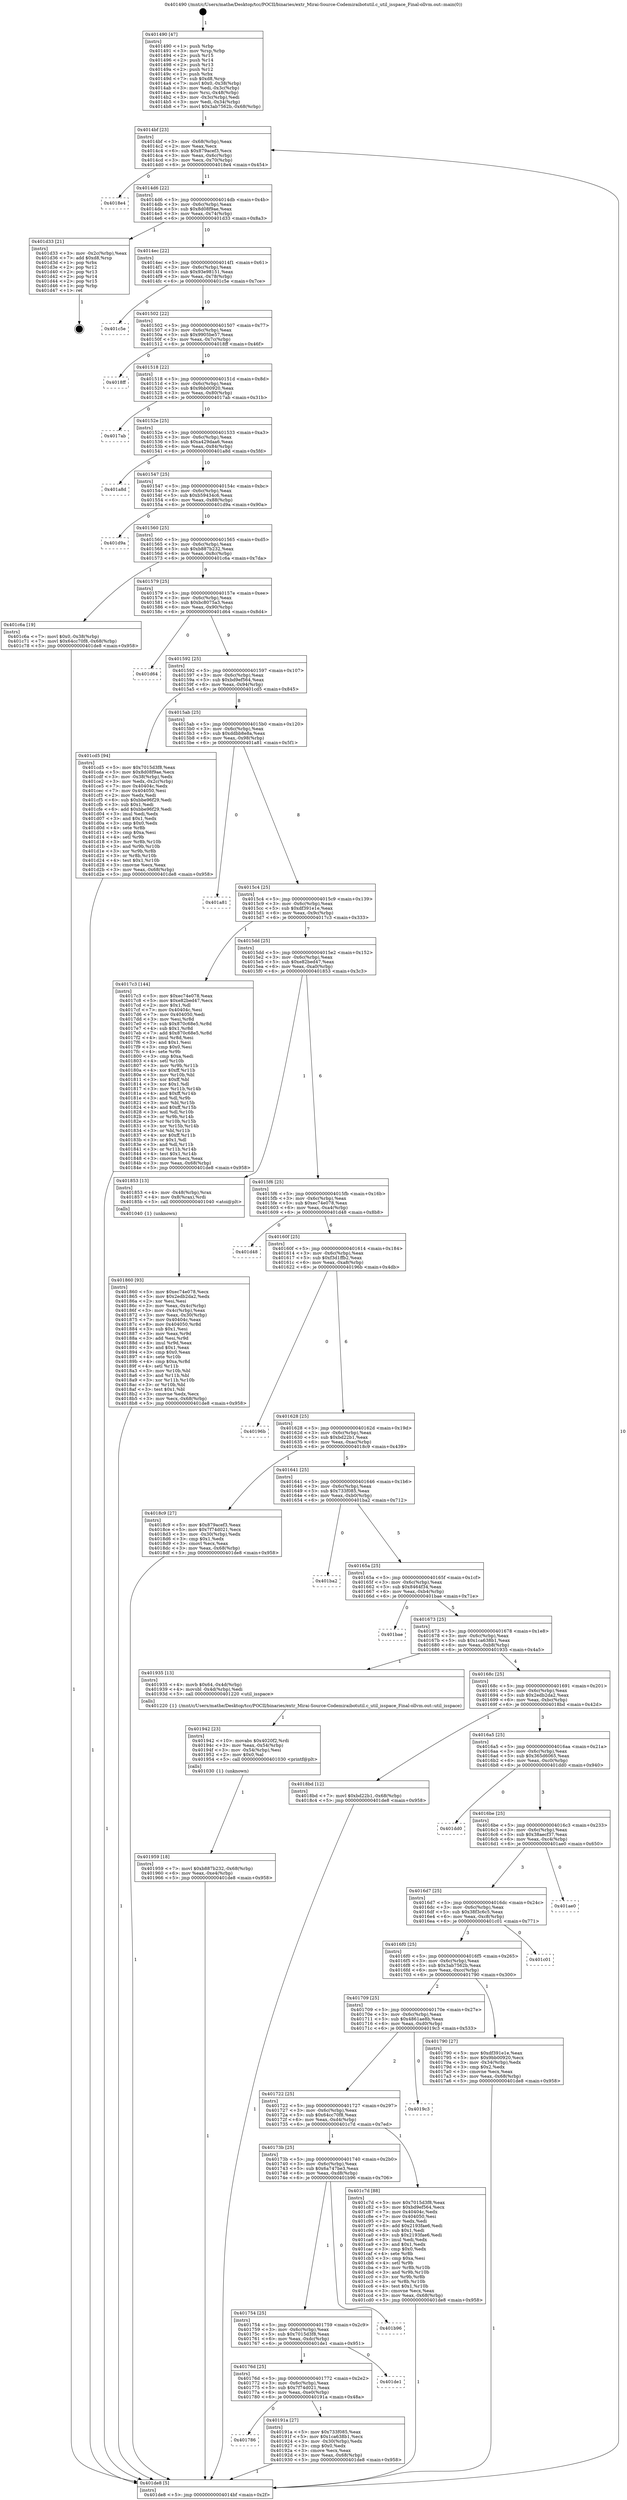 digraph "0x401490" {
  label = "0x401490 (/mnt/c/Users/mathe/Desktop/tcc/POCII/binaries/extr_Mirai-Source-Codemiraibotutil.c_util_isspace_Final-ollvm.out::main(0))"
  labelloc = "t"
  node[shape=record]

  Entry [label="",width=0.3,height=0.3,shape=circle,fillcolor=black,style=filled]
  "0x4014bf" [label="{
     0x4014bf [23]\l
     | [instrs]\l
     &nbsp;&nbsp;0x4014bf \<+3\>: mov -0x68(%rbp),%eax\l
     &nbsp;&nbsp;0x4014c2 \<+2\>: mov %eax,%ecx\l
     &nbsp;&nbsp;0x4014c4 \<+6\>: sub $0x879acef3,%ecx\l
     &nbsp;&nbsp;0x4014ca \<+3\>: mov %eax,-0x6c(%rbp)\l
     &nbsp;&nbsp;0x4014cd \<+3\>: mov %ecx,-0x70(%rbp)\l
     &nbsp;&nbsp;0x4014d0 \<+6\>: je 00000000004018e4 \<main+0x454\>\l
  }"]
  "0x4018e4" [label="{
     0x4018e4\l
  }", style=dashed]
  "0x4014d6" [label="{
     0x4014d6 [22]\l
     | [instrs]\l
     &nbsp;&nbsp;0x4014d6 \<+5\>: jmp 00000000004014db \<main+0x4b\>\l
     &nbsp;&nbsp;0x4014db \<+3\>: mov -0x6c(%rbp),%eax\l
     &nbsp;&nbsp;0x4014de \<+5\>: sub $0x8d08f9ae,%eax\l
     &nbsp;&nbsp;0x4014e3 \<+3\>: mov %eax,-0x74(%rbp)\l
     &nbsp;&nbsp;0x4014e6 \<+6\>: je 0000000000401d33 \<main+0x8a3\>\l
  }"]
  Exit [label="",width=0.3,height=0.3,shape=circle,fillcolor=black,style=filled,peripheries=2]
  "0x401d33" [label="{
     0x401d33 [21]\l
     | [instrs]\l
     &nbsp;&nbsp;0x401d33 \<+3\>: mov -0x2c(%rbp),%eax\l
     &nbsp;&nbsp;0x401d36 \<+7\>: add $0xd8,%rsp\l
     &nbsp;&nbsp;0x401d3d \<+1\>: pop %rbx\l
     &nbsp;&nbsp;0x401d3e \<+2\>: pop %r12\l
     &nbsp;&nbsp;0x401d40 \<+2\>: pop %r13\l
     &nbsp;&nbsp;0x401d42 \<+2\>: pop %r14\l
     &nbsp;&nbsp;0x401d44 \<+2\>: pop %r15\l
     &nbsp;&nbsp;0x401d46 \<+1\>: pop %rbp\l
     &nbsp;&nbsp;0x401d47 \<+1\>: ret\l
  }"]
  "0x4014ec" [label="{
     0x4014ec [22]\l
     | [instrs]\l
     &nbsp;&nbsp;0x4014ec \<+5\>: jmp 00000000004014f1 \<main+0x61\>\l
     &nbsp;&nbsp;0x4014f1 \<+3\>: mov -0x6c(%rbp),%eax\l
     &nbsp;&nbsp;0x4014f4 \<+5\>: sub $0x93e98151,%eax\l
     &nbsp;&nbsp;0x4014f9 \<+3\>: mov %eax,-0x78(%rbp)\l
     &nbsp;&nbsp;0x4014fc \<+6\>: je 0000000000401c5e \<main+0x7ce\>\l
  }"]
  "0x401959" [label="{
     0x401959 [18]\l
     | [instrs]\l
     &nbsp;&nbsp;0x401959 \<+7\>: movl $0xb887b232,-0x68(%rbp)\l
     &nbsp;&nbsp;0x401960 \<+6\>: mov %eax,-0xe4(%rbp)\l
     &nbsp;&nbsp;0x401966 \<+5\>: jmp 0000000000401de8 \<main+0x958\>\l
  }"]
  "0x401c5e" [label="{
     0x401c5e\l
  }", style=dashed]
  "0x401502" [label="{
     0x401502 [22]\l
     | [instrs]\l
     &nbsp;&nbsp;0x401502 \<+5\>: jmp 0000000000401507 \<main+0x77\>\l
     &nbsp;&nbsp;0x401507 \<+3\>: mov -0x6c(%rbp),%eax\l
     &nbsp;&nbsp;0x40150a \<+5\>: sub $0x9905be57,%eax\l
     &nbsp;&nbsp;0x40150f \<+3\>: mov %eax,-0x7c(%rbp)\l
     &nbsp;&nbsp;0x401512 \<+6\>: je 00000000004018ff \<main+0x46f\>\l
  }"]
  "0x401942" [label="{
     0x401942 [23]\l
     | [instrs]\l
     &nbsp;&nbsp;0x401942 \<+10\>: movabs $0x4020f2,%rdi\l
     &nbsp;&nbsp;0x40194c \<+3\>: mov %eax,-0x54(%rbp)\l
     &nbsp;&nbsp;0x40194f \<+3\>: mov -0x54(%rbp),%esi\l
     &nbsp;&nbsp;0x401952 \<+2\>: mov $0x0,%al\l
     &nbsp;&nbsp;0x401954 \<+5\>: call 0000000000401030 \<printf@plt\>\l
     | [calls]\l
     &nbsp;&nbsp;0x401030 \{1\} (unknown)\l
  }"]
  "0x4018ff" [label="{
     0x4018ff\l
  }", style=dashed]
  "0x401518" [label="{
     0x401518 [22]\l
     | [instrs]\l
     &nbsp;&nbsp;0x401518 \<+5\>: jmp 000000000040151d \<main+0x8d\>\l
     &nbsp;&nbsp;0x40151d \<+3\>: mov -0x6c(%rbp),%eax\l
     &nbsp;&nbsp;0x401520 \<+5\>: sub $0x9bb00920,%eax\l
     &nbsp;&nbsp;0x401525 \<+3\>: mov %eax,-0x80(%rbp)\l
     &nbsp;&nbsp;0x401528 \<+6\>: je 00000000004017ab \<main+0x31b\>\l
  }"]
  "0x401786" [label="{
     0x401786\l
  }", style=dashed]
  "0x4017ab" [label="{
     0x4017ab\l
  }", style=dashed]
  "0x40152e" [label="{
     0x40152e [25]\l
     | [instrs]\l
     &nbsp;&nbsp;0x40152e \<+5\>: jmp 0000000000401533 \<main+0xa3\>\l
     &nbsp;&nbsp;0x401533 \<+3\>: mov -0x6c(%rbp),%eax\l
     &nbsp;&nbsp;0x401536 \<+5\>: sub $0xa429daa6,%eax\l
     &nbsp;&nbsp;0x40153b \<+6\>: mov %eax,-0x84(%rbp)\l
     &nbsp;&nbsp;0x401541 \<+6\>: je 0000000000401a8d \<main+0x5fd\>\l
  }"]
  "0x40191a" [label="{
     0x40191a [27]\l
     | [instrs]\l
     &nbsp;&nbsp;0x40191a \<+5\>: mov $0x733f085,%eax\l
     &nbsp;&nbsp;0x40191f \<+5\>: mov $0x1ca638b1,%ecx\l
     &nbsp;&nbsp;0x401924 \<+3\>: mov -0x30(%rbp),%edx\l
     &nbsp;&nbsp;0x401927 \<+3\>: cmp $0x0,%edx\l
     &nbsp;&nbsp;0x40192a \<+3\>: cmove %ecx,%eax\l
     &nbsp;&nbsp;0x40192d \<+3\>: mov %eax,-0x68(%rbp)\l
     &nbsp;&nbsp;0x401930 \<+5\>: jmp 0000000000401de8 \<main+0x958\>\l
  }"]
  "0x401a8d" [label="{
     0x401a8d\l
  }", style=dashed]
  "0x401547" [label="{
     0x401547 [25]\l
     | [instrs]\l
     &nbsp;&nbsp;0x401547 \<+5\>: jmp 000000000040154c \<main+0xbc\>\l
     &nbsp;&nbsp;0x40154c \<+3\>: mov -0x6c(%rbp),%eax\l
     &nbsp;&nbsp;0x40154f \<+5\>: sub $0xb59434c6,%eax\l
     &nbsp;&nbsp;0x401554 \<+6\>: mov %eax,-0x88(%rbp)\l
     &nbsp;&nbsp;0x40155a \<+6\>: je 0000000000401d9a \<main+0x90a\>\l
  }"]
  "0x40176d" [label="{
     0x40176d [25]\l
     | [instrs]\l
     &nbsp;&nbsp;0x40176d \<+5\>: jmp 0000000000401772 \<main+0x2e2\>\l
     &nbsp;&nbsp;0x401772 \<+3\>: mov -0x6c(%rbp),%eax\l
     &nbsp;&nbsp;0x401775 \<+5\>: sub $0x7f74d021,%eax\l
     &nbsp;&nbsp;0x40177a \<+6\>: mov %eax,-0xe0(%rbp)\l
     &nbsp;&nbsp;0x401780 \<+6\>: je 000000000040191a \<main+0x48a\>\l
  }"]
  "0x401d9a" [label="{
     0x401d9a\l
  }", style=dashed]
  "0x401560" [label="{
     0x401560 [25]\l
     | [instrs]\l
     &nbsp;&nbsp;0x401560 \<+5\>: jmp 0000000000401565 \<main+0xd5\>\l
     &nbsp;&nbsp;0x401565 \<+3\>: mov -0x6c(%rbp),%eax\l
     &nbsp;&nbsp;0x401568 \<+5\>: sub $0xb887b232,%eax\l
     &nbsp;&nbsp;0x40156d \<+6\>: mov %eax,-0x8c(%rbp)\l
     &nbsp;&nbsp;0x401573 \<+6\>: je 0000000000401c6a \<main+0x7da\>\l
  }"]
  "0x401de1" [label="{
     0x401de1\l
  }", style=dashed]
  "0x401c6a" [label="{
     0x401c6a [19]\l
     | [instrs]\l
     &nbsp;&nbsp;0x401c6a \<+7\>: movl $0x0,-0x38(%rbp)\l
     &nbsp;&nbsp;0x401c71 \<+7\>: movl $0x64cc70f8,-0x68(%rbp)\l
     &nbsp;&nbsp;0x401c78 \<+5\>: jmp 0000000000401de8 \<main+0x958\>\l
  }"]
  "0x401579" [label="{
     0x401579 [25]\l
     | [instrs]\l
     &nbsp;&nbsp;0x401579 \<+5\>: jmp 000000000040157e \<main+0xee\>\l
     &nbsp;&nbsp;0x40157e \<+3\>: mov -0x6c(%rbp),%eax\l
     &nbsp;&nbsp;0x401581 \<+5\>: sub $0xbc8075a3,%eax\l
     &nbsp;&nbsp;0x401586 \<+6\>: mov %eax,-0x90(%rbp)\l
     &nbsp;&nbsp;0x40158c \<+6\>: je 0000000000401d64 \<main+0x8d4\>\l
  }"]
  "0x401754" [label="{
     0x401754 [25]\l
     | [instrs]\l
     &nbsp;&nbsp;0x401754 \<+5\>: jmp 0000000000401759 \<main+0x2c9\>\l
     &nbsp;&nbsp;0x401759 \<+3\>: mov -0x6c(%rbp),%eax\l
     &nbsp;&nbsp;0x40175c \<+5\>: sub $0x7015d3f8,%eax\l
     &nbsp;&nbsp;0x401761 \<+6\>: mov %eax,-0xdc(%rbp)\l
     &nbsp;&nbsp;0x401767 \<+6\>: je 0000000000401de1 \<main+0x951\>\l
  }"]
  "0x401d64" [label="{
     0x401d64\l
  }", style=dashed]
  "0x401592" [label="{
     0x401592 [25]\l
     | [instrs]\l
     &nbsp;&nbsp;0x401592 \<+5\>: jmp 0000000000401597 \<main+0x107\>\l
     &nbsp;&nbsp;0x401597 \<+3\>: mov -0x6c(%rbp),%eax\l
     &nbsp;&nbsp;0x40159a \<+5\>: sub $0xbd9ef564,%eax\l
     &nbsp;&nbsp;0x40159f \<+6\>: mov %eax,-0x94(%rbp)\l
     &nbsp;&nbsp;0x4015a5 \<+6\>: je 0000000000401cd5 \<main+0x845\>\l
  }"]
  "0x401b96" [label="{
     0x401b96\l
  }", style=dashed]
  "0x401cd5" [label="{
     0x401cd5 [94]\l
     | [instrs]\l
     &nbsp;&nbsp;0x401cd5 \<+5\>: mov $0x7015d3f8,%eax\l
     &nbsp;&nbsp;0x401cda \<+5\>: mov $0x8d08f9ae,%ecx\l
     &nbsp;&nbsp;0x401cdf \<+3\>: mov -0x38(%rbp),%edx\l
     &nbsp;&nbsp;0x401ce2 \<+3\>: mov %edx,-0x2c(%rbp)\l
     &nbsp;&nbsp;0x401ce5 \<+7\>: mov 0x40404c,%edx\l
     &nbsp;&nbsp;0x401cec \<+7\>: mov 0x404050,%esi\l
     &nbsp;&nbsp;0x401cf3 \<+2\>: mov %edx,%edi\l
     &nbsp;&nbsp;0x401cf5 \<+6\>: sub $0xbbe96f29,%edi\l
     &nbsp;&nbsp;0x401cfb \<+3\>: sub $0x1,%edi\l
     &nbsp;&nbsp;0x401cfe \<+6\>: add $0xbbe96f29,%edi\l
     &nbsp;&nbsp;0x401d04 \<+3\>: imul %edi,%edx\l
     &nbsp;&nbsp;0x401d07 \<+3\>: and $0x1,%edx\l
     &nbsp;&nbsp;0x401d0a \<+3\>: cmp $0x0,%edx\l
     &nbsp;&nbsp;0x401d0d \<+4\>: sete %r8b\l
     &nbsp;&nbsp;0x401d11 \<+3\>: cmp $0xa,%esi\l
     &nbsp;&nbsp;0x401d14 \<+4\>: setl %r9b\l
     &nbsp;&nbsp;0x401d18 \<+3\>: mov %r8b,%r10b\l
     &nbsp;&nbsp;0x401d1b \<+3\>: and %r9b,%r10b\l
     &nbsp;&nbsp;0x401d1e \<+3\>: xor %r9b,%r8b\l
     &nbsp;&nbsp;0x401d21 \<+3\>: or %r8b,%r10b\l
     &nbsp;&nbsp;0x401d24 \<+4\>: test $0x1,%r10b\l
     &nbsp;&nbsp;0x401d28 \<+3\>: cmovne %ecx,%eax\l
     &nbsp;&nbsp;0x401d2b \<+3\>: mov %eax,-0x68(%rbp)\l
     &nbsp;&nbsp;0x401d2e \<+5\>: jmp 0000000000401de8 \<main+0x958\>\l
  }"]
  "0x4015ab" [label="{
     0x4015ab [25]\l
     | [instrs]\l
     &nbsp;&nbsp;0x4015ab \<+5\>: jmp 00000000004015b0 \<main+0x120\>\l
     &nbsp;&nbsp;0x4015b0 \<+3\>: mov -0x6c(%rbp),%eax\l
     &nbsp;&nbsp;0x4015b3 \<+5\>: sub $0xddbb8e8a,%eax\l
     &nbsp;&nbsp;0x4015b8 \<+6\>: mov %eax,-0x98(%rbp)\l
     &nbsp;&nbsp;0x4015be \<+6\>: je 0000000000401a81 \<main+0x5f1\>\l
  }"]
  "0x40173b" [label="{
     0x40173b [25]\l
     | [instrs]\l
     &nbsp;&nbsp;0x40173b \<+5\>: jmp 0000000000401740 \<main+0x2b0\>\l
     &nbsp;&nbsp;0x401740 \<+3\>: mov -0x6c(%rbp),%eax\l
     &nbsp;&nbsp;0x401743 \<+5\>: sub $0x6a747be3,%eax\l
     &nbsp;&nbsp;0x401748 \<+6\>: mov %eax,-0xd8(%rbp)\l
     &nbsp;&nbsp;0x40174e \<+6\>: je 0000000000401b96 \<main+0x706\>\l
  }"]
  "0x401a81" [label="{
     0x401a81\l
  }", style=dashed]
  "0x4015c4" [label="{
     0x4015c4 [25]\l
     | [instrs]\l
     &nbsp;&nbsp;0x4015c4 \<+5\>: jmp 00000000004015c9 \<main+0x139\>\l
     &nbsp;&nbsp;0x4015c9 \<+3\>: mov -0x6c(%rbp),%eax\l
     &nbsp;&nbsp;0x4015cc \<+5\>: sub $0xdf391e1e,%eax\l
     &nbsp;&nbsp;0x4015d1 \<+6\>: mov %eax,-0x9c(%rbp)\l
     &nbsp;&nbsp;0x4015d7 \<+6\>: je 00000000004017c3 \<main+0x333\>\l
  }"]
  "0x401c7d" [label="{
     0x401c7d [88]\l
     | [instrs]\l
     &nbsp;&nbsp;0x401c7d \<+5\>: mov $0x7015d3f8,%eax\l
     &nbsp;&nbsp;0x401c82 \<+5\>: mov $0xbd9ef564,%ecx\l
     &nbsp;&nbsp;0x401c87 \<+7\>: mov 0x40404c,%edx\l
     &nbsp;&nbsp;0x401c8e \<+7\>: mov 0x404050,%esi\l
     &nbsp;&nbsp;0x401c95 \<+2\>: mov %edx,%edi\l
     &nbsp;&nbsp;0x401c97 \<+6\>: add $0x2193fae6,%edi\l
     &nbsp;&nbsp;0x401c9d \<+3\>: sub $0x1,%edi\l
     &nbsp;&nbsp;0x401ca0 \<+6\>: sub $0x2193fae6,%edi\l
     &nbsp;&nbsp;0x401ca6 \<+3\>: imul %edi,%edx\l
     &nbsp;&nbsp;0x401ca9 \<+3\>: and $0x1,%edx\l
     &nbsp;&nbsp;0x401cac \<+3\>: cmp $0x0,%edx\l
     &nbsp;&nbsp;0x401caf \<+4\>: sete %r8b\l
     &nbsp;&nbsp;0x401cb3 \<+3\>: cmp $0xa,%esi\l
     &nbsp;&nbsp;0x401cb6 \<+4\>: setl %r9b\l
     &nbsp;&nbsp;0x401cba \<+3\>: mov %r8b,%r10b\l
     &nbsp;&nbsp;0x401cbd \<+3\>: and %r9b,%r10b\l
     &nbsp;&nbsp;0x401cc0 \<+3\>: xor %r9b,%r8b\l
     &nbsp;&nbsp;0x401cc3 \<+3\>: or %r8b,%r10b\l
     &nbsp;&nbsp;0x401cc6 \<+4\>: test $0x1,%r10b\l
     &nbsp;&nbsp;0x401cca \<+3\>: cmovne %ecx,%eax\l
     &nbsp;&nbsp;0x401ccd \<+3\>: mov %eax,-0x68(%rbp)\l
     &nbsp;&nbsp;0x401cd0 \<+5\>: jmp 0000000000401de8 \<main+0x958\>\l
  }"]
  "0x4017c3" [label="{
     0x4017c3 [144]\l
     | [instrs]\l
     &nbsp;&nbsp;0x4017c3 \<+5\>: mov $0xec74e078,%eax\l
     &nbsp;&nbsp;0x4017c8 \<+5\>: mov $0xe82bed47,%ecx\l
     &nbsp;&nbsp;0x4017cd \<+2\>: mov $0x1,%dl\l
     &nbsp;&nbsp;0x4017cf \<+7\>: mov 0x40404c,%esi\l
     &nbsp;&nbsp;0x4017d6 \<+7\>: mov 0x404050,%edi\l
     &nbsp;&nbsp;0x4017dd \<+3\>: mov %esi,%r8d\l
     &nbsp;&nbsp;0x4017e0 \<+7\>: sub $0x870c68e5,%r8d\l
     &nbsp;&nbsp;0x4017e7 \<+4\>: sub $0x1,%r8d\l
     &nbsp;&nbsp;0x4017eb \<+7\>: add $0x870c68e5,%r8d\l
     &nbsp;&nbsp;0x4017f2 \<+4\>: imul %r8d,%esi\l
     &nbsp;&nbsp;0x4017f6 \<+3\>: and $0x1,%esi\l
     &nbsp;&nbsp;0x4017f9 \<+3\>: cmp $0x0,%esi\l
     &nbsp;&nbsp;0x4017fc \<+4\>: sete %r9b\l
     &nbsp;&nbsp;0x401800 \<+3\>: cmp $0xa,%edi\l
     &nbsp;&nbsp;0x401803 \<+4\>: setl %r10b\l
     &nbsp;&nbsp;0x401807 \<+3\>: mov %r9b,%r11b\l
     &nbsp;&nbsp;0x40180a \<+4\>: xor $0xff,%r11b\l
     &nbsp;&nbsp;0x40180e \<+3\>: mov %r10b,%bl\l
     &nbsp;&nbsp;0x401811 \<+3\>: xor $0xff,%bl\l
     &nbsp;&nbsp;0x401814 \<+3\>: xor $0x1,%dl\l
     &nbsp;&nbsp;0x401817 \<+3\>: mov %r11b,%r14b\l
     &nbsp;&nbsp;0x40181a \<+4\>: and $0xff,%r14b\l
     &nbsp;&nbsp;0x40181e \<+3\>: and %dl,%r9b\l
     &nbsp;&nbsp;0x401821 \<+3\>: mov %bl,%r15b\l
     &nbsp;&nbsp;0x401824 \<+4\>: and $0xff,%r15b\l
     &nbsp;&nbsp;0x401828 \<+3\>: and %dl,%r10b\l
     &nbsp;&nbsp;0x40182b \<+3\>: or %r9b,%r14b\l
     &nbsp;&nbsp;0x40182e \<+3\>: or %r10b,%r15b\l
     &nbsp;&nbsp;0x401831 \<+3\>: xor %r15b,%r14b\l
     &nbsp;&nbsp;0x401834 \<+3\>: or %bl,%r11b\l
     &nbsp;&nbsp;0x401837 \<+4\>: xor $0xff,%r11b\l
     &nbsp;&nbsp;0x40183b \<+3\>: or $0x1,%dl\l
     &nbsp;&nbsp;0x40183e \<+3\>: and %dl,%r11b\l
     &nbsp;&nbsp;0x401841 \<+3\>: or %r11b,%r14b\l
     &nbsp;&nbsp;0x401844 \<+4\>: test $0x1,%r14b\l
     &nbsp;&nbsp;0x401848 \<+3\>: cmovne %ecx,%eax\l
     &nbsp;&nbsp;0x40184b \<+3\>: mov %eax,-0x68(%rbp)\l
     &nbsp;&nbsp;0x40184e \<+5\>: jmp 0000000000401de8 \<main+0x958\>\l
  }"]
  "0x4015dd" [label="{
     0x4015dd [25]\l
     | [instrs]\l
     &nbsp;&nbsp;0x4015dd \<+5\>: jmp 00000000004015e2 \<main+0x152\>\l
     &nbsp;&nbsp;0x4015e2 \<+3\>: mov -0x6c(%rbp),%eax\l
     &nbsp;&nbsp;0x4015e5 \<+5\>: sub $0xe82bed47,%eax\l
     &nbsp;&nbsp;0x4015ea \<+6\>: mov %eax,-0xa0(%rbp)\l
     &nbsp;&nbsp;0x4015f0 \<+6\>: je 0000000000401853 \<main+0x3c3\>\l
  }"]
  "0x401722" [label="{
     0x401722 [25]\l
     | [instrs]\l
     &nbsp;&nbsp;0x401722 \<+5\>: jmp 0000000000401727 \<main+0x297\>\l
     &nbsp;&nbsp;0x401727 \<+3\>: mov -0x6c(%rbp),%eax\l
     &nbsp;&nbsp;0x40172a \<+5\>: sub $0x64cc70f8,%eax\l
     &nbsp;&nbsp;0x40172f \<+6\>: mov %eax,-0xd4(%rbp)\l
     &nbsp;&nbsp;0x401735 \<+6\>: je 0000000000401c7d \<main+0x7ed\>\l
  }"]
  "0x401853" [label="{
     0x401853 [13]\l
     | [instrs]\l
     &nbsp;&nbsp;0x401853 \<+4\>: mov -0x48(%rbp),%rax\l
     &nbsp;&nbsp;0x401857 \<+4\>: mov 0x8(%rax),%rdi\l
     &nbsp;&nbsp;0x40185b \<+5\>: call 0000000000401040 \<atoi@plt\>\l
     | [calls]\l
     &nbsp;&nbsp;0x401040 \{1\} (unknown)\l
  }"]
  "0x4015f6" [label="{
     0x4015f6 [25]\l
     | [instrs]\l
     &nbsp;&nbsp;0x4015f6 \<+5\>: jmp 00000000004015fb \<main+0x16b\>\l
     &nbsp;&nbsp;0x4015fb \<+3\>: mov -0x6c(%rbp),%eax\l
     &nbsp;&nbsp;0x4015fe \<+5\>: sub $0xec74e078,%eax\l
     &nbsp;&nbsp;0x401603 \<+6\>: mov %eax,-0xa4(%rbp)\l
     &nbsp;&nbsp;0x401609 \<+6\>: je 0000000000401d48 \<main+0x8b8\>\l
  }"]
  "0x4019c3" [label="{
     0x4019c3\l
  }", style=dashed]
  "0x401d48" [label="{
     0x401d48\l
  }", style=dashed]
  "0x40160f" [label="{
     0x40160f [25]\l
     | [instrs]\l
     &nbsp;&nbsp;0x40160f \<+5\>: jmp 0000000000401614 \<main+0x184\>\l
     &nbsp;&nbsp;0x401614 \<+3\>: mov -0x6c(%rbp),%eax\l
     &nbsp;&nbsp;0x401617 \<+5\>: sub $0xf3d1ffb2,%eax\l
     &nbsp;&nbsp;0x40161c \<+6\>: mov %eax,-0xa8(%rbp)\l
     &nbsp;&nbsp;0x401622 \<+6\>: je 000000000040196b \<main+0x4db\>\l
  }"]
  "0x401860" [label="{
     0x401860 [93]\l
     | [instrs]\l
     &nbsp;&nbsp;0x401860 \<+5\>: mov $0xec74e078,%ecx\l
     &nbsp;&nbsp;0x401865 \<+5\>: mov $0x2edb2da2,%edx\l
     &nbsp;&nbsp;0x40186a \<+2\>: xor %esi,%esi\l
     &nbsp;&nbsp;0x40186c \<+3\>: mov %eax,-0x4c(%rbp)\l
     &nbsp;&nbsp;0x40186f \<+3\>: mov -0x4c(%rbp),%eax\l
     &nbsp;&nbsp;0x401872 \<+3\>: mov %eax,-0x30(%rbp)\l
     &nbsp;&nbsp;0x401875 \<+7\>: mov 0x40404c,%eax\l
     &nbsp;&nbsp;0x40187c \<+8\>: mov 0x404050,%r8d\l
     &nbsp;&nbsp;0x401884 \<+3\>: sub $0x1,%esi\l
     &nbsp;&nbsp;0x401887 \<+3\>: mov %eax,%r9d\l
     &nbsp;&nbsp;0x40188a \<+3\>: add %esi,%r9d\l
     &nbsp;&nbsp;0x40188d \<+4\>: imul %r9d,%eax\l
     &nbsp;&nbsp;0x401891 \<+3\>: and $0x1,%eax\l
     &nbsp;&nbsp;0x401894 \<+3\>: cmp $0x0,%eax\l
     &nbsp;&nbsp;0x401897 \<+4\>: sete %r10b\l
     &nbsp;&nbsp;0x40189b \<+4\>: cmp $0xa,%r8d\l
     &nbsp;&nbsp;0x40189f \<+4\>: setl %r11b\l
     &nbsp;&nbsp;0x4018a3 \<+3\>: mov %r10b,%bl\l
     &nbsp;&nbsp;0x4018a6 \<+3\>: and %r11b,%bl\l
     &nbsp;&nbsp;0x4018a9 \<+3\>: xor %r11b,%r10b\l
     &nbsp;&nbsp;0x4018ac \<+3\>: or %r10b,%bl\l
     &nbsp;&nbsp;0x4018af \<+3\>: test $0x1,%bl\l
     &nbsp;&nbsp;0x4018b2 \<+3\>: cmovne %edx,%ecx\l
     &nbsp;&nbsp;0x4018b5 \<+3\>: mov %ecx,-0x68(%rbp)\l
     &nbsp;&nbsp;0x4018b8 \<+5\>: jmp 0000000000401de8 \<main+0x958\>\l
  }"]
  "0x40196b" [label="{
     0x40196b\l
  }", style=dashed]
  "0x401628" [label="{
     0x401628 [25]\l
     | [instrs]\l
     &nbsp;&nbsp;0x401628 \<+5\>: jmp 000000000040162d \<main+0x19d\>\l
     &nbsp;&nbsp;0x40162d \<+3\>: mov -0x6c(%rbp),%eax\l
     &nbsp;&nbsp;0x401630 \<+5\>: sub $0xbd22b1,%eax\l
     &nbsp;&nbsp;0x401635 \<+6\>: mov %eax,-0xac(%rbp)\l
     &nbsp;&nbsp;0x40163b \<+6\>: je 00000000004018c9 \<main+0x439\>\l
  }"]
  "0x401490" [label="{
     0x401490 [47]\l
     | [instrs]\l
     &nbsp;&nbsp;0x401490 \<+1\>: push %rbp\l
     &nbsp;&nbsp;0x401491 \<+3\>: mov %rsp,%rbp\l
     &nbsp;&nbsp;0x401494 \<+2\>: push %r15\l
     &nbsp;&nbsp;0x401496 \<+2\>: push %r14\l
     &nbsp;&nbsp;0x401498 \<+2\>: push %r13\l
     &nbsp;&nbsp;0x40149a \<+2\>: push %r12\l
     &nbsp;&nbsp;0x40149c \<+1\>: push %rbx\l
     &nbsp;&nbsp;0x40149d \<+7\>: sub $0xd8,%rsp\l
     &nbsp;&nbsp;0x4014a4 \<+7\>: movl $0x0,-0x38(%rbp)\l
     &nbsp;&nbsp;0x4014ab \<+3\>: mov %edi,-0x3c(%rbp)\l
     &nbsp;&nbsp;0x4014ae \<+4\>: mov %rsi,-0x48(%rbp)\l
     &nbsp;&nbsp;0x4014b2 \<+3\>: mov -0x3c(%rbp),%edi\l
     &nbsp;&nbsp;0x4014b5 \<+3\>: mov %edi,-0x34(%rbp)\l
     &nbsp;&nbsp;0x4014b8 \<+7\>: movl $0x3ab7562b,-0x68(%rbp)\l
  }"]
  "0x4018c9" [label="{
     0x4018c9 [27]\l
     | [instrs]\l
     &nbsp;&nbsp;0x4018c9 \<+5\>: mov $0x879acef3,%eax\l
     &nbsp;&nbsp;0x4018ce \<+5\>: mov $0x7f74d021,%ecx\l
     &nbsp;&nbsp;0x4018d3 \<+3\>: mov -0x30(%rbp),%edx\l
     &nbsp;&nbsp;0x4018d6 \<+3\>: cmp $0x1,%edx\l
     &nbsp;&nbsp;0x4018d9 \<+3\>: cmovl %ecx,%eax\l
     &nbsp;&nbsp;0x4018dc \<+3\>: mov %eax,-0x68(%rbp)\l
     &nbsp;&nbsp;0x4018df \<+5\>: jmp 0000000000401de8 \<main+0x958\>\l
  }"]
  "0x401641" [label="{
     0x401641 [25]\l
     | [instrs]\l
     &nbsp;&nbsp;0x401641 \<+5\>: jmp 0000000000401646 \<main+0x1b6\>\l
     &nbsp;&nbsp;0x401646 \<+3\>: mov -0x6c(%rbp),%eax\l
     &nbsp;&nbsp;0x401649 \<+5\>: sub $0x733f085,%eax\l
     &nbsp;&nbsp;0x40164e \<+6\>: mov %eax,-0xb0(%rbp)\l
     &nbsp;&nbsp;0x401654 \<+6\>: je 0000000000401ba2 \<main+0x712\>\l
  }"]
  "0x401de8" [label="{
     0x401de8 [5]\l
     | [instrs]\l
     &nbsp;&nbsp;0x401de8 \<+5\>: jmp 00000000004014bf \<main+0x2f\>\l
  }"]
  "0x401ba2" [label="{
     0x401ba2\l
  }", style=dashed]
  "0x40165a" [label="{
     0x40165a [25]\l
     | [instrs]\l
     &nbsp;&nbsp;0x40165a \<+5\>: jmp 000000000040165f \<main+0x1cf\>\l
     &nbsp;&nbsp;0x40165f \<+3\>: mov -0x6c(%rbp),%eax\l
     &nbsp;&nbsp;0x401662 \<+5\>: sub $0x8464f34,%eax\l
     &nbsp;&nbsp;0x401667 \<+6\>: mov %eax,-0xb4(%rbp)\l
     &nbsp;&nbsp;0x40166d \<+6\>: je 0000000000401bae \<main+0x71e\>\l
  }"]
  "0x401709" [label="{
     0x401709 [25]\l
     | [instrs]\l
     &nbsp;&nbsp;0x401709 \<+5\>: jmp 000000000040170e \<main+0x27e\>\l
     &nbsp;&nbsp;0x40170e \<+3\>: mov -0x6c(%rbp),%eax\l
     &nbsp;&nbsp;0x401711 \<+5\>: sub $0x4861ae8b,%eax\l
     &nbsp;&nbsp;0x401716 \<+6\>: mov %eax,-0xd0(%rbp)\l
     &nbsp;&nbsp;0x40171c \<+6\>: je 00000000004019c3 \<main+0x533\>\l
  }"]
  "0x401bae" [label="{
     0x401bae\l
  }", style=dashed]
  "0x401673" [label="{
     0x401673 [25]\l
     | [instrs]\l
     &nbsp;&nbsp;0x401673 \<+5\>: jmp 0000000000401678 \<main+0x1e8\>\l
     &nbsp;&nbsp;0x401678 \<+3\>: mov -0x6c(%rbp),%eax\l
     &nbsp;&nbsp;0x40167b \<+5\>: sub $0x1ca638b1,%eax\l
     &nbsp;&nbsp;0x401680 \<+6\>: mov %eax,-0xb8(%rbp)\l
     &nbsp;&nbsp;0x401686 \<+6\>: je 0000000000401935 \<main+0x4a5\>\l
  }"]
  "0x401790" [label="{
     0x401790 [27]\l
     | [instrs]\l
     &nbsp;&nbsp;0x401790 \<+5\>: mov $0xdf391e1e,%eax\l
     &nbsp;&nbsp;0x401795 \<+5\>: mov $0x9bb00920,%ecx\l
     &nbsp;&nbsp;0x40179a \<+3\>: mov -0x34(%rbp),%edx\l
     &nbsp;&nbsp;0x40179d \<+3\>: cmp $0x2,%edx\l
     &nbsp;&nbsp;0x4017a0 \<+3\>: cmovne %ecx,%eax\l
     &nbsp;&nbsp;0x4017a3 \<+3\>: mov %eax,-0x68(%rbp)\l
     &nbsp;&nbsp;0x4017a6 \<+5\>: jmp 0000000000401de8 \<main+0x958\>\l
  }"]
  "0x401935" [label="{
     0x401935 [13]\l
     | [instrs]\l
     &nbsp;&nbsp;0x401935 \<+4\>: movb $0x64,-0x4d(%rbp)\l
     &nbsp;&nbsp;0x401939 \<+4\>: movsbl -0x4d(%rbp),%edi\l
     &nbsp;&nbsp;0x40193d \<+5\>: call 0000000000401220 \<util_isspace\>\l
     | [calls]\l
     &nbsp;&nbsp;0x401220 \{1\} (/mnt/c/Users/mathe/Desktop/tcc/POCII/binaries/extr_Mirai-Source-Codemiraibotutil.c_util_isspace_Final-ollvm.out::util_isspace)\l
  }"]
  "0x40168c" [label="{
     0x40168c [25]\l
     | [instrs]\l
     &nbsp;&nbsp;0x40168c \<+5\>: jmp 0000000000401691 \<main+0x201\>\l
     &nbsp;&nbsp;0x401691 \<+3\>: mov -0x6c(%rbp),%eax\l
     &nbsp;&nbsp;0x401694 \<+5\>: sub $0x2edb2da2,%eax\l
     &nbsp;&nbsp;0x401699 \<+6\>: mov %eax,-0xbc(%rbp)\l
     &nbsp;&nbsp;0x40169f \<+6\>: je 00000000004018bd \<main+0x42d\>\l
  }"]
  "0x4016f0" [label="{
     0x4016f0 [25]\l
     | [instrs]\l
     &nbsp;&nbsp;0x4016f0 \<+5\>: jmp 00000000004016f5 \<main+0x265\>\l
     &nbsp;&nbsp;0x4016f5 \<+3\>: mov -0x6c(%rbp),%eax\l
     &nbsp;&nbsp;0x4016f8 \<+5\>: sub $0x3ab7562b,%eax\l
     &nbsp;&nbsp;0x4016fd \<+6\>: mov %eax,-0xcc(%rbp)\l
     &nbsp;&nbsp;0x401703 \<+6\>: je 0000000000401790 \<main+0x300\>\l
  }"]
  "0x4018bd" [label="{
     0x4018bd [12]\l
     | [instrs]\l
     &nbsp;&nbsp;0x4018bd \<+7\>: movl $0xbd22b1,-0x68(%rbp)\l
     &nbsp;&nbsp;0x4018c4 \<+5\>: jmp 0000000000401de8 \<main+0x958\>\l
  }"]
  "0x4016a5" [label="{
     0x4016a5 [25]\l
     | [instrs]\l
     &nbsp;&nbsp;0x4016a5 \<+5\>: jmp 00000000004016aa \<main+0x21a\>\l
     &nbsp;&nbsp;0x4016aa \<+3\>: mov -0x6c(%rbp),%eax\l
     &nbsp;&nbsp;0x4016ad \<+5\>: sub $0x365d6065,%eax\l
     &nbsp;&nbsp;0x4016b2 \<+6\>: mov %eax,-0xc0(%rbp)\l
     &nbsp;&nbsp;0x4016b8 \<+6\>: je 0000000000401dd0 \<main+0x940\>\l
  }"]
  "0x401c01" [label="{
     0x401c01\l
  }", style=dashed]
  "0x401dd0" [label="{
     0x401dd0\l
  }", style=dashed]
  "0x4016be" [label="{
     0x4016be [25]\l
     | [instrs]\l
     &nbsp;&nbsp;0x4016be \<+5\>: jmp 00000000004016c3 \<main+0x233\>\l
     &nbsp;&nbsp;0x4016c3 \<+3\>: mov -0x6c(%rbp),%eax\l
     &nbsp;&nbsp;0x4016c6 \<+5\>: sub $0x38aecf37,%eax\l
     &nbsp;&nbsp;0x4016cb \<+6\>: mov %eax,-0xc4(%rbp)\l
     &nbsp;&nbsp;0x4016d1 \<+6\>: je 0000000000401ae0 \<main+0x650\>\l
  }"]
  "0x4016d7" [label="{
     0x4016d7 [25]\l
     | [instrs]\l
     &nbsp;&nbsp;0x4016d7 \<+5\>: jmp 00000000004016dc \<main+0x24c\>\l
     &nbsp;&nbsp;0x4016dc \<+3\>: mov -0x6c(%rbp),%eax\l
     &nbsp;&nbsp;0x4016df \<+5\>: sub $0x38f3c6c5,%eax\l
     &nbsp;&nbsp;0x4016e4 \<+6\>: mov %eax,-0xc8(%rbp)\l
     &nbsp;&nbsp;0x4016ea \<+6\>: je 0000000000401c01 \<main+0x771\>\l
  }"]
  "0x401ae0" [label="{
     0x401ae0\l
  }", style=dashed]
  Entry -> "0x401490" [label=" 1"]
  "0x4014bf" -> "0x4018e4" [label=" 0"]
  "0x4014bf" -> "0x4014d6" [label=" 11"]
  "0x401d33" -> Exit [label=" 1"]
  "0x4014d6" -> "0x401d33" [label=" 1"]
  "0x4014d6" -> "0x4014ec" [label=" 10"]
  "0x401cd5" -> "0x401de8" [label=" 1"]
  "0x4014ec" -> "0x401c5e" [label=" 0"]
  "0x4014ec" -> "0x401502" [label=" 10"]
  "0x401c7d" -> "0x401de8" [label=" 1"]
  "0x401502" -> "0x4018ff" [label=" 0"]
  "0x401502" -> "0x401518" [label=" 10"]
  "0x401c6a" -> "0x401de8" [label=" 1"]
  "0x401518" -> "0x4017ab" [label=" 0"]
  "0x401518" -> "0x40152e" [label=" 10"]
  "0x401959" -> "0x401de8" [label=" 1"]
  "0x40152e" -> "0x401a8d" [label=" 0"]
  "0x40152e" -> "0x401547" [label=" 10"]
  "0x401942" -> "0x401959" [label=" 1"]
  "0x401547" -> "0x401d9a" [label=" 0"]
  "0x401547" -> "0x401560" [label=" 10"]
  "0x40191a" -> "0x401de8" [label=" 1"]
  "0x401560" -> "0x401c6a" [label=" 1"]
  "0x401560" -> "0x401579" [label=" 9"]
  "0x40176d" -> "0x401786" [label=" 0"]
  "0x401579" -> "0x401d64" [label=" 0"]
  "0x401579" -> "0x401592" [label=" 9"]
  "0x401935" -> "0x401942" [label=" 1"]
  "0x401592" -> "0x401cd5" [label=" 1"]
  "0x401592" -> "0x4015ab" [label=" 8"]
  "0x401754" -> "0x40176d" [label=" 1"]
  "0x4015ab" -> "0x401a81" [label=" 0"]
  "0x4015ab" -> "0x4015c4" [label=" 8"]
  "0x40176d" -> "0x40191a" [label=" 1"]
  "0x4015c4" -> "0x4017c3" [label=" 1"]
  "0x4015c4" -> "0x4015dd" [label=" 7"]
  "0x40173b" -> "0x401754" [label=" 1"]
  "0x4015dd" -> "0x401853" [label=" 1"]
  "0x4015dd" -> "0x4015f6" [label=" 6"]
  "0x401754" -> "0x401de1" [label=" 0"]
  "0x4015f6" -> "0x401d48" [label=" 0"]
  "0x4015f6" -> "0x40160f" [label=" 6"]
  "0x401722" -> "0x40173b" [label=" 1"]
  "0x40160f" -> "0x40196b" [label=" 0"]
  "0x40160f" -> "0x401628" [label=" 6"]
  "0x40173b" -> "0x401b96" [label=" 0"]
  "0x401628" -> "0x4018c9" [label=" 1"]
  "0x401628" -> "0x401641" [label=" 5"]
  "0x401709" -> "0x401722" [label=" 2"]
  "0x401641" -> "0x401ba2" [label=" 0"]
  "0x401641" -> "0x40165a" [label=" 5"]
  "0x401709" -> "0x4019c3" [label=" 0"]
  "0x40165a" -> "0x401bae" [label=" 0"]
  "0x40165a" -> "0x401673" [label=" 5"]
  "0x401722" -> "0x401c7d" [label=" 1"]
  "0x401673" -> "0x401935" [label=" 1"]
  "0x401673" -> "0x40168c" [label=" 4"]
  "0x4018c9" -> "0x401de8" [label=" 1"]
  "0x40168c" -> "0x4018bd" [label=" 1"]
  "0x40168c" -> "0x4016a5" [label=" 3"]
  "0x401860" -> "0x401de8" [label=" 1"]
  "0x4016a5" -> "0x401dd0" [label=" 0"]
  "0x4016a5" -> "0x4016be" [label=" 3"]
  "0x401853" -> "0x401860" [label=" 1"]
  "0x4016be" -> "0x401ae0" [label=" 0"]
  "0x4016be" -> "0x4016d7" [label=" 3"]
  "0x4017c3" -> "0x401de8" [label=" 1"]
  "0x4016d7" -> "0x401c01" [label=" 0"]
  "0x4016d7" -> "0x4016f0" [label=" 3"]
  "0x4018bd" -> "0x401de8" [label=" 1"]
  "0x4016f0" -> "0x401790" [label=" 1"]
  "0x4016f0" -> "0x401709" [label=" 2"]
  "0x401790" -> "0x401de8" [label=" 1"]
  "0x401490" -> "0x4014bf" [label=" 1"]
  "0x401de8" -> "0x4014bf" [label=" 10"]
}
